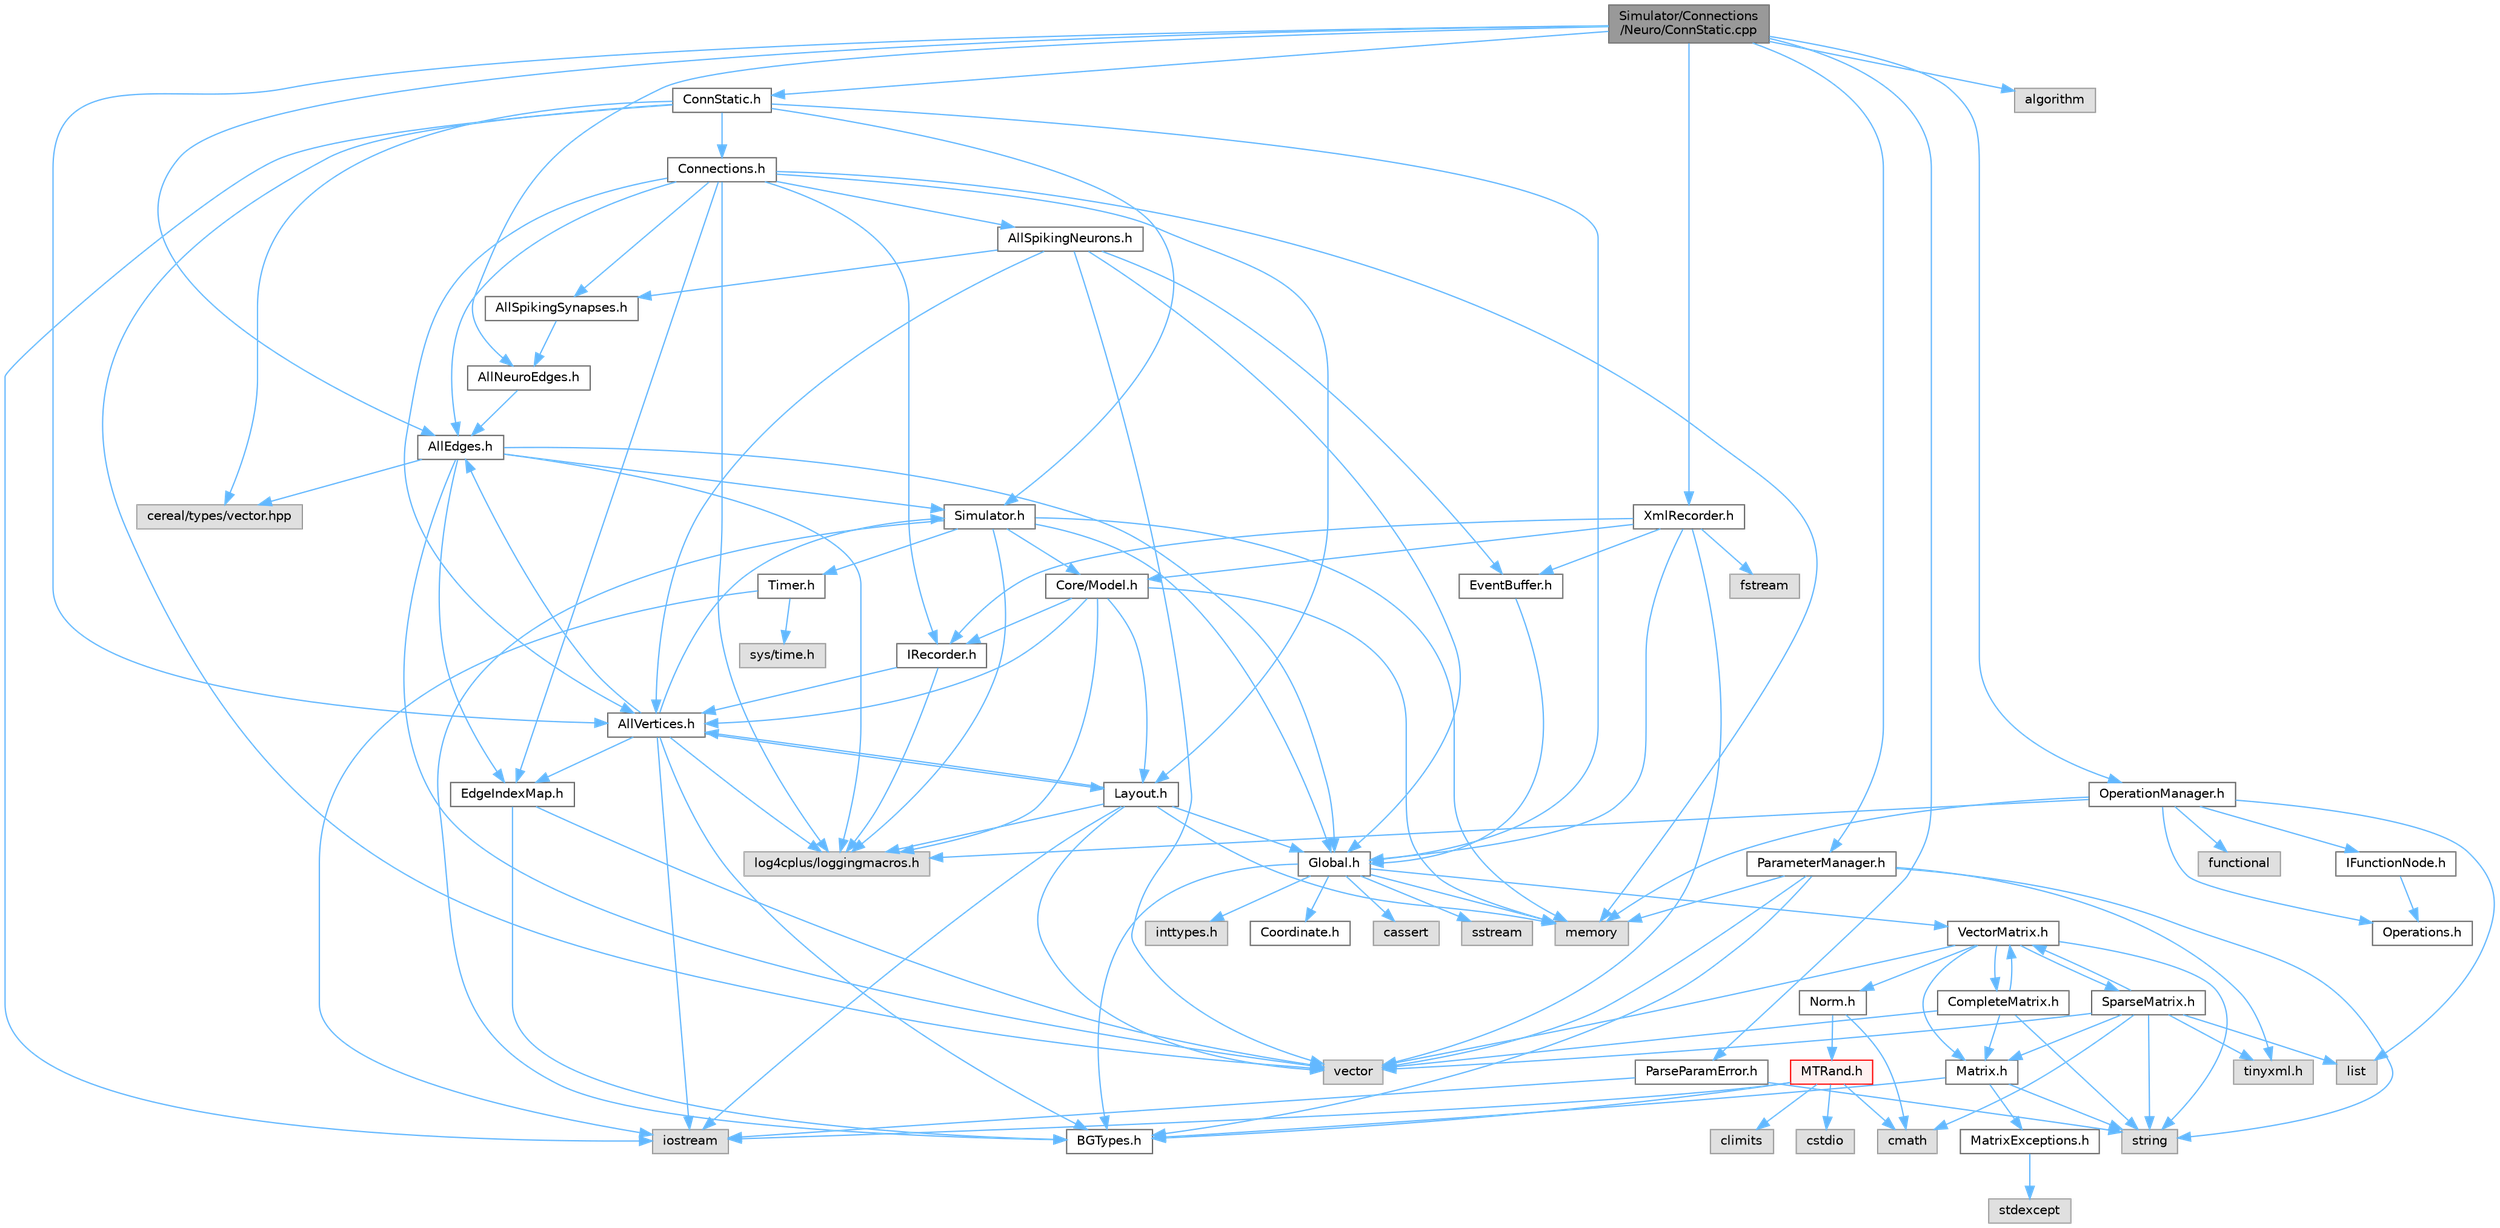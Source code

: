 digraph "Simulator/Connections/Neuro/ConnStatic.cpp"
{
 // LATEX_PDF_SIZE
  bgcolor="transparent";
  edge [fontname=Helvetica,fontsize=10,labelfontname=Helvetica,labelfontsize=10];
  node [fontname=Helvetica,fontsize=10,shape=box,height=0.2,width=0.4];
  Node1 [id="Node000001",label="Simulator/Connections\l/Neuro/ConnStatic.cpp",height=0.2,width=0.4,color="gray40", fillcolor="grey60", style="filled", fontcolor="black",tooltip="The model of the small world network."];
  Node1 -> Node2 [id="edge1_Node000001_Node000002",color="steelblue1",style="solid",tooltip=" "];
  Node2 [id="Node000002",label="ConnStatic.h",height=0.2,width=0.4,color="grey40", fillcolor="white", style="filled",URL="$_conn_static_8h.html",tooltip="The model of the small world network."];
  Node2 -> Node3 [id="edge2_Node000002_Node000003",color="steelblue1",style="solid",tooltip=" "];
  Node3 [id="Node000003",label="Connections.h",height=0.2,width=0.4,color="grey40", fillcolor="white", style="filled",URL="$_connections_8h.html",tooltip="The base class of all connections classes."];
  Node3 -> Node4 [id="edge3_Node000003_Node000004",color="steelblue1",style="solid",tooltip=" "];
  Node4 [id="Node000004",label="AllEdges.h",height=0.2,width=0.4,color="grey40", fillcolor="white", style="filled",URL="$_all_edges_8h.html",tooltip="An interface and top level implementation for edge classes."];
  Node4 -> Node5 [id="edge4_Node000004_Node000005",color="steelblue1",style="solid",tooltip=" "];
  Node5 [id="Node000005",label="EdgeIndexMap.h",height=0.2,width=0.4,color="grey40", fillcolor="white", style="filled",URL="$_edge_index_map_8h.html",tooltip="A structure maintains outgoing and edges list (forward map)."];
  Node5 -> Node6 [id="edge5_Node000005_Node000006",color="steelblue1",style="solid",tooltip=" "];
  Node6 [id="Node000006",label="BGTypes.h",height=0.2,width=0.4,color="grey40", fillcolor="white", style="filled",URL="$_b_g_types_8h.html",tooltip="Used to define uniform data type sizes based for all operating systems. Also used to test the speed o..."];
  Node5 -> Node7 [id="edge6_Node000005_Node000007",color="steelblue1",style="solid",tooltip=" "];
  Node7 [id="Node000007",label="vector",height=0.2,width=0.4,color="grey60", fillcolor="#E0E0E0", style="filled",tooltip=" "];
  Node4 -> Node8 [id="edge7_Node000004_Node000008",color="steelblue1",style="solid",tooltip=" "];
  Node8 [id="Node000008",label="Global.h",height=0.2,width=0.4,color="grey40", fillcolor="white", style="filled",URL="$_global_8h.html",tooltip="Globally available functions/variables and default parameter values."];
  Node8 -> Node9 [id="edge8_Node000008_Node000009",color="steelblue1",style="solid",tooltip=" "];
  Node9 [id="Node000009",label="cassert",height=0.2,width=0.4,color="grey60", fillcolor="#E0E0E0", style="filled",tooltip=" "];
  Node8 -> Node10 [id="edge9_Node000008_Node000010",color="steelblue1",style="solid",tooltip=" "];
  Node10 [id="Node000010",label="memory",height=0.2,width=0.4,color="grey60", fillcolor="#E0E0E0", style="filled",tooltip=" "];
  Node8 -> Node11 [id="edge10_Node000008_Node000011",color="steelblue1",style="solid",tooltip=" "];
  Node11 [id="Node000011",label="sstream",height=0.2,width=0.4,color="grey60", fillcolor="#E0E0E0", style="filled",tooltip=" "];
  Node8 -> Node12 [id="edge11_Node000008_Node000012",color="steelblue1",style="solid",tooltip=" "];
  Node12 [id="Node000012",label="inttypes.h",height=0.2,width=0.4,color="grey60", fillcolor="#E0E0E0", style="filled",tooltip=" "];
  Node8 -> Node6 [id="edge12_Node000008_Node000006",color="steelblue1",style="solid",tooltip=" "];
  Node8 -> Node13 [id="edge13_Node000008_Node000013",color="steelblue1",style="solid",tooltip=" "];
  Node13 [id="Node000013",label="Coordinate.h",height=0.2,width=0.4,color="grey40", fillcolor="white", style="filled",URL="$_coordinate_8h.html",tooltip="A container for 2-dimensional coordinates."];
  Node8 -> Node14 [id="edge14_Node000008_Node000014",color="steelblue1",style="solid",tooltip=" "];
  Node14 [id="Node000014",label="VectorMatrix.h",height=0.2,width=0.4,color="grey40", fillcolor="white", style="filled",URL="$_vector_matrix_8h.html",tooltip="An efficient implementation of a dynamically-allocated 1D array."];
  Node14 -> Node15 [id="edge15_Node000014_Node000015",color="steelblue1",style="solid",tooltip=" "];
  Node15 [id="Node000015",label="CompleteMatrix.h",height=0.2,width=0.4,color="grey40", fillcolor="white", style="filled",URL="$_complete_matrix_8h.html",tooltip="An efficient implementation of a dynamically-allocated 2D array."];
  Node15 -> Node16 [id="edge16_Node000015_Node000016",color="steelblue1",style="solid",tooltip=" "];
  Node16 [id="Node000016",label="Matrix.h",height=0.2,width=0.4,color="grey40", fillcolor="white", style="filled",URL="$_matrix_8h.html",tooltip="Abstract base class for Matrices."];
  Node16 -> Node6 [id="edge17_Node000016_Node000006",color="steelblue1",style="solid",tooltip=" "];
  Node16 -> Node17 [id="edge18_Node000016_Node000017",color="steelblue1",style="solid",tooltip=" "];
  Node17 [id="Node000017",label="MatrixExceptions.h",height=0.2,width=0.4,color="grey40", fillcolor="white", style="filled",URL="$_matrix_exceptions_8h.html",tooltip="Exception class hierarchy for Matrix classes."];
  Node17 -> Node18 [id="edge19_Node000017_Node000018",color="steelblue1",style="solid",tooltip=" "];
  Node18 [id="Node000018",label="stdexcept",height=0.2,width=0.4,color="grey60", fillcolor="#E0E0E0", style="filled",tooltip=" "];
  Node16 -> Node19 [id="edge20_Node000016_Node000019",color="steelblue1",style="solid",tooltip=" "];
  Node19 [id="Node000019",label="string",height=0.2,width=0.4,color="grey60", fillcolor="#E0E0E0", style="filled",tooltip=" "];
  Node15 -> Node14 [id="edge21_Node000015_Node000014",color="steelblue1",style="solid",tooltip=" "];
  Node15 -> Node19 [id="edge22_Node000015_Node000019",color="steelblue1",style="solid",tooltip=" "];
  Node15 -> Node7 [id="edge23_Node000015_Node000007",color="steelblue1",style="solid",tooltip=" "];
  Node14 -> Node16 [id="edge24_Node000014_Node000016",color="steelblue1",style="solid",tooltip=" "];
  Node14 -> Node20 [id="edge25_Node000014_Node000020",color="steelblue1",style="solid",tooltip=" "];
  Node20 [id="Node000020",label="Norm.h",height=0.2,width=0.4,color="grey40", fillcolor="white", style="filled",URL="$_norm_8h.html",tooltip="Normally distributed random numbers."];
  Node20 -> Node21 [id="edge26_Node000020_Node000021",color="steelblue1",style="solid",tooltip=" "];
  Node21 [id="Node000021",label="MTRand.h",height=0.2,width=0.4,color="red", fillcolor="#FFF0F0", style="filled",URL="$_m_t_rand_8h.html",tooltip="Mersenne Twister logic from Nvidia."];
  Node21 -> Node6 [id="edge27_Node000021_Node000006",color="steelblue1",style="solid",tooltip=" "];
  Node21 -> Node22 [id="edge28_Node000021_Node000022",color="steelblue1",style="solid",tooltip=" "];
  Node22 [id="Node000022",label="climits",height=0.2,width=0.4,color="grey60", fillcolor="#E0E0E0", style="filled",tooltip=" "];
  Node21 -> Node23 [id="edge29_Node000021_Node000023",color="steelblue1",style="solid",tooltip=" "];
  Node23 [id="Node000023",label="cmath",height=0.2,width=0.4,color="grey60", fillcolor="#E0E0E0", style="filled",tooltip=" "];
  Node21 -> Node24 [id="edge30_Node000021_Node000024",color="steelblue1",style="solid",tooltip=" "];
  Node24 [id="Node000024",label="cstdio",height=0.2,width=0.4,color="grey60", fillcolor="#E0E0E0", style="filled",tooltip=" "];
  Node21 -> Node26 [id="edge31_Node000021_Node000026",color="steelblue1",style="solid",tooltip=" "];
  Node26 [id="Node000026",label="iostream",height=0.2,width=0.4,color="grey60", fillcolor="#E0E0E0", style="filled",tooltip=" "];
  Node20 -> Node23 [id="edge32_Node000020_Node000023",color="steelblue1",style="solid",tooltip=" "];
  Node14 -> Node28 [id="edge33_Node000014_Node000028",color="steelblue1",style="solid",tooltip=" "];
  Node28 [id="Node000028",label="SparseMatrix.h",height=0.2,width=0.4,color="grey40", fillcolor="white", style="filled",URL="$_sparse_matrix_8h.html",tooltip="An efficient implementation of a dynamically-allocated 2D sparse array."];
  Node28 -> Node16 [id="edge34_Node000028_Node000016",color="steelblue1",style="solid",tooltip=" "];
  Node28 -> Node14 [id="edge35_Node000028_Node000014",color="steelblue1",style="solid",tooltip=" "];
  Node28 -> Node29 [id="edge36_Node000028_Node000029",color="steelblue1",style="solid",tooltip=" "];
  Node29 [id="Node000029",label="tinyxml.h",height=0.2,width=0.4,color="grey60", fillcolor="#E0E0E0", style="filled",tooltip=" "];
  Node28 -> Node23 [id="edge37_Node000028_Node000023",color="steelblue1",style="solid",tooltip=" "];
  Node28 -> Node30 [id="edge38_Node000028_Node000030",color="steelblue1",style="solid",tooltip=" "];
  Node30 [id="Node000030",label="list",height=0.2,width=0.4,color="grey60", fillcolor="#E0E0E0", style="filled",tooltip=" "];
  Node28 -> Node19 [id="edge39_Node000028_Node000019",color="steelblue1",style="solid",tooltip=" "];
  Node28 -> Node7 [id="edge40_Node000028_Node000007",color="steelblue1",style="solid",tooltip=" "];
  Node14 -> Node19 [id="edge41_Node000014_Node000019",color="steelblue1",style="solid",tooltip=" "];
  Node14 -> Node7 [id="edge42_Node000014_Node000007",color="steelblue1",style="solid",tooltip=" "];
  Node4 -> Node31 [id="edge43_Node000004_Node000031",color="steelblue1",style="solid",tooltip=" "];
  Node31 [id="Node000031",label="Simulator.h",height=0.2,width=0.4,color="grey40", fillcolor="white", style="filled",URL="$_simulator_8h.html",tooltip="Platform independent base class for the Brain Grid simulator. Simulator is a singleton class (a class..."];
  Node31 -> Node6 [id="edge44_Node000031_Node000006",color="steelblue1",style="solid",tooltip=" "];
  Node31 -> Node32 [id="edge45_Node000031_Node000032",color="steelblue1",style="solid",tooltip=" "];
  Node32 [id="Node000032",label="Core/Model.h",height=0.2,width=0.4,color="grey40", fillcolor="white", style="filled",URL="$_model_8h.html",tooltip="Implementation of Model for graph-based networks."];
  Node32 -> Node33 [id="edge46_Node000032_Node000033",color="steelblue1",style="solid",tooltip=" "];
  Node33 [id="Node000033",label="AllVertices.h",height=0.2,width=0.4,color="grey40", fillcolor="white", style="filled",URL="$_all_vertices_8h.html",tooltip="A container of the base class of all vertex data."];
  Node33 -> Node4 [id="edge47_Node000033_Node000004",color="steelblue1",style="solid",tooltip=" "];
  Node33 -> Node6 [id="edge48_Node000033_Node000006",color="steelblue1",style="solid",tooltip=" "];
  Node33 -> Node5 [id="edge49_Node000033_Node000005",color="steelblue1",style="solid",tooltip=" "];
  Node33 -> Node34 [id="edge50_Node000033_Node000034",color="steelblue1",style="solid",tooltip=" "];
  Node34 [id="Node000034",label="Layout.h",height=0.2,width=0.4,color="grey40", fillcolor="white", style="filled",URL="$_layout_8h.html",tooltip="The Layout class defines the layout of neurons in neural networks."];
  Node34 -> Node33 [id="edge51_Node000034_Node000033",color="steelblue1",style="solid",tooltip=" "];
  Node34 -> Node8 [id="edge52_Node000034_Node000008",color="steelblue1",style="solid",tooltip=" "];
  Node34 -> Node26 [id="edge53_Node000034_Node000026",color="steelblue1",style="solid",tooltip=" "];
  Node34 -> Node35 [id="edge54_Node000034_Node000035",color="steelblue1",style="solid",tooltip=" "];
  Node35 [id="Node000035",label="log4cplus/loggingmacros.h",height=0.2,width=0.4,color="grey60", fillcolor="#E0E0E0", style="filled",tooltip=" "];
  Node34 -> Node10 [id="edge55_Node000034_Node000010",color="steelblue1",style="solid",tooltip=" "];
  Node34 -> Node7 [id="edge56_Node000034_Node000007",color="steelblue1",style="solid",tooltip=" "];
  Node33 -> Node31 [id="edge57_Node000033_Node000031",color="steelblue1",style="solid",tooltip=" "];
  Node33 -> Node26 [id="edge58_Node000033_Node000026",color="steelblue1",style="solid",tooltip=" "];
  Node33 -> Node35 [id="edge59_Node000033_Node000035",color="steelblue1",style="solid",tooltip=" "];
  Node32 -> Node36 [id="edge60_Node000032_Node000036",color="steelblue1",style="solid",tooltip=" "];
  Node36 [id="Node000036",label="IRecorder.h",height=0.2,width=0.4,color="grey40", fillcolor="white", style="filled",URL="$_i_recorder_8h.html",tooltip="An interface for recording spikes history."];
  Node36 -> Node33 [id="edge61_Node000036_Node000033",color="steelblue1",style="solid",tooltip=" "];
  Node36 -> Node35 [id="edge62_Node000036_Node000035",color="steelblue1",style="solid",tooltip=" "];
  Node32 -> Node34 [id="edge63_Node000032_Node000034",color="steelblue1",style="solid",tooltip=" "];
  Node32 -> Node35 [id="edge64_Node000032_Node000035",color="steelblue1",style="solid",tooltip=" "];
  Node32 -> Node10 [id="edge65_Node000032_Node000010",color="steelblue1",style="solid",tooltip=" "];
  Node31 -> Node8 [id="edge66_Node000031_Node000008",color="steelblue1",style="solid",tooltip=" "];
  Node31 -> Node35 [id="edge67_Node000031_Node000035",color="steelblue1",style="solid",tooltip=" "];
  Node31 -> Node10 [id="edge68_Node000031_Node000010",color="steelblue1",style="solid",tooltip=" "];
  Node31 -> Node37 [id="edge69_Node000031_Node000037",color="steelblue1",style="solid",tooltip=" "];
  Node37 [id="Node000037",label="Timer.h",height=0.2,width=0.4,color="grey40", fillcolor="white", style="filled",URL="$_timer_8h.html",tooltip="Timer class, from CSS432."];
  Node37 -> Node26 [id="edge70_Node000037_Node000026",color="steelblue1",style="solid",tooltip=" "];
  Node37 -> Node38 [id="edge71_Node000037_Node000038",color="steelblue1",style="solid",tooltip=" "];
  Node38 [id="Node000038",label="sys/time.h",height=0.2,width=0.4,color="grey60", fillcolor="#E0E0E0", style="filled",tooltip=" "];
  Node4 -> Node39 [id="edge72_Node000004_Node000039",color="steelblue1",style="solid",tooltip=" "];
  Node39 [id="Node000039",label="cereal/types/vector.hpp",height=0.2,width=0.4,color="grey60", fillcolor="#E0E0E0", style="filled",tooltip=" "];
  Node4 -> Node35 [id="edge73_Node000004_Node000035",color="steelblue1",style="solid",tooltip=" "];
  Node4 -> Node7 [id="edge74_Node000004_Node000007",color="steelblue1",style="solid",tooltip=" "];
  Node3 -> Node40 [id="edge75_Node000003_Node000040",color="steelblue1",style="solid",tooltip=" "];
  Node40 [id="Node000040",label="AllSpikingNeurons.h",height=0.2,width=0.4,color="grey40", fillcolor="white", style="filled",URL="$_all_spiking_neurons_8h.html",tooltip="A container of all spiking neuron data."];
  Node40 -> Node41 [id="edge76_Node000040_Node000041",color="steelblue1",style="solid",tooltip=" "];
  Node41 [id="Node000041",label="AllSpikingSynapses.h",height=0.2,width=0.4,color="grey40", fillcolor="white", style="filled",URL="$_all_spiking_synapses_8h.html",tooltip="A container of all spiking synapse data."];
  Node41 -> Node42 [id="edge77_Node000041_Node000042",color="steelblue1",style="solid",tooltip=" "];
  Node42 [id="Node000042",label="AllNeuroEdges.h",height=0.2,width=0.4,color="grey40", fillcolor="white", style="filled",URL="$_all_neuro_edges_8h.html",tooltip="A container of all edge data."];
  Node42 -> Node4 [id="edge78_Node000042_Node000004",color="steelblue1",style="solid",tooltip=" "];
  Node40 -> Node33 [id="edge79_Node000040_Node000033",color="steelblue1",style="solid",tooltip=" "];
  Node40 -> Node43 [id="edge80_Node000040_Node000043",color="steelblue1",style="solid",tooltip=" "];
  Node43 [id="Node000043",label="EventBuffer.h",height=0.2,width=0.4,color="grey40", fillcolor="white", style="filled",URL="$_event_buffer_8h.html",tooltip="Encapsulation of vertex event buffering."];
  Node43 -> Node8 [id="edge81_Node000043_Node000008",color="steelblue1",style="solid",tooltip=" "];
  Node40 -> Node8 [id="edge82_Node000040_Node000008",color="steelblue1",style="solid",tooltip=" "];
  Node40 -> Node7 [id="edge83_Node000040_Node000007",color="steelblue1",style="solid",tooltip=" "];
  Node3 -> Node41 [id="edge84_Node000003_Node000041",color="steelblue1",style="solid",tooltip=" "];
  Node3 -> Node33 [id="edge85_Node000003_Node000033",color="steelblue1",style="solid",tooltip=" "];
  Node3 -> Node5 [id="edge86_Node000003_Node000005",color="steelblue1",style="solid",tooltip=" "];
  Node3 -> Node36 [id="edge87_Node000003_Node000036",color="steelblue1",style="solid",tooltip=" "];
  Node3 -> Node34 [id="edge88_Node000003_Node000034",color="steelblue1",style="solid",tooltip=" "];
  Node3 -> Node35 [id="edge89_Node000003_Node000035",color="steelblue1",style="solid",tooltip=" "];
  Node3 -> Node10 [id="edge90_Node000003_Node000010",color="steelblue1",style="solid",tooltip=" "];
  Node2 -> Node8 [id="edge91_Node000002_Node000008",color="steelblue1",style="solid",tooltip=" "];
  Node2 -> Node31 [id="edge92_Node000002_Node000031",color="steelblue1",style="solid",tooltip=" "];
  Node2 -> Node26 [id="edge93_Node000002_Node000026",color="steelblue1",style="solid",tooltip=" "];
  Node2 -> Node7 [id="edge94_Node000002_Node000007",color="steelblue1",style="solid",tooltip=" "];
  Node2 -> Node39 [id="edge95_Node000002_Node000039",color="steelblue1",style="solid",tooltip=" "];
  Node1 -> Node4 [id="edge96_Node000001_Node000004",color="steelblue1",style="solid",tooltip=" "];
  Node1 -> Node42 [id="edge97_Node000001_Node000042",color="steelblue1",style="solid",tooltip=" "];
  Node1 -> Node33 [id="edge98_Node000001_Node000033",color="steelblue1",style="solid",tooltip=" "];
  Node1 -> Node44 [id="edge99_Node000001_Node000044",color="steelblue1",style="solid",tooltip=" "];
  Node44 [id="Node000044",label="OperationManager.h",height=0.2,width=0.4,color="grey40", fillcolor="white", style="filled",URL="$_operation_manager_8h.html",tooltip="Singleton instance method that registers and executes functions based on operation types."];
  Node44 -> Node45 [id="edge100_Node000044_Node000045",color="steelblue1",style="solid",tooltip=" "];
  Node45 [id="Node000045",label="IFunctionNode.h",height=0.2,width=0.4,color="grey40", fillcolor="white", style="filled",URL="$_i_function_node_8h.html",tooltip="Interface for storing and invoking functions. Used to support different FunctionNode classes that def..."];
  Node45 -> Node46 [id="edge101_Node000045_Node000046",color="steelblue1",style="solid",tooltip=" "];
  Node46 [id="Node000046",label="Operations.h",height=0.2,width=0.4,color="grey40", fillcolor="white", style="filled",URL="$_operations_8h.html",tooltip="This class is public reference to the operation types that the OperationManager can register and exec..."];
  Node44 -> Node46 [id="edge102_Node000044_Node000046",color="steelblue1",style="solid",tooltip=" "];
  Node44 -> Node47 [id="edge103_Node000044_Node000047",color="steelblue1",style="solid",tooltip=" "];
  Node47 [id="Node000047",label="functional",height=0.2,width=0.4,color="grey60", fillcolor="#E0E0E0", style="filled",tooltip=" "];
  Node44 -> Node30 [id="edge104_Node000044_Node000030",color="steelblue1",style="solid",tooltip=" "];
  Node44 -> Node35 [id="edge105_Node000044_Node000035",color="steelblue1",style="solid",tooltip=" "];
  Node44 -> Node10 [id="edge106_Node000044_Node000010",color="steelblue1",style="solid",tooltip=" "];
  Node1 -> Node48 [id="edge107_Node000001_Node000048",color="steelblue1",style="solid",tooltip=" "];
  Node48 [id="Node000048",label="ParameterManager.h",height=0.2,width=0.4,color="grey40", fillcolor="white", style="filled",URL="$_parameter_manager_8h.html",tooltip="A singleton class which contains and manages access to the XML parameter file used by a simulator ins..."];
  Node48 -> Node6 [id="edge108_Node000048_Node000006",color="steelblue1",style="solid",tooltip=" "];
  Node48 -> Node29 [id="edge109_Node000048_Node000029",color="steelblue1",style="solid",tooltip=" "];
  Node48 -> Node10 [id="edge110_Node000048_Node000010",color="steelblue1",style="solid",tooltip=" "];
  Node48 -> Node19 [id="edge111_Node000048_Node000019",color="steelblue1",style="solid",tooltip=" "];
  Node48 -> Node7 [id="edge112_Node000048_Node000007",color="steelblue1",style="solid",tooltip=" "];
  Node1 -> Node49 [id="edge113_Node000001_Node000049",color="steelblue1",style="solid",tooltip=" "];
  Node49 [id="Node000049",label="ParseParamError.h",height=0.2,width=0.4,color="grey40", fillcolor="white", style="filled",URL="$_parse_param_error_8h.html",tooltip="Handles parameter error messaging."];
  Node49 -> Node26 [id="edge114_Node000049_Node000026",color="steelblue1",style="solid",tooltip=" "];
  Node49 -> Node19 [id="edge115_Node000049_Node000019",color="steelblue1",style="solid",tooltip=" "];
  Node1 -> Node50 [id="edge116_Node000001_Node000050",color="steelblue1",style="solid",tooltip=" "];
  Node50 [id="Node000050",label="XmlRecorder.h",height=0.2,width=0.4,color="grey40", fillcolor="white", style="filled",URL="$_xml_recorder_8h.html",tooltip="An implementation for recording spikes history on xml file."];
  Node50 -> Node43 [id="edge117_Node000050_Node000043",color="steelblue1",style="solid",tooltip=" "];
  Node50 -> Node8 [id="edge118_Node000050_Node000008",color="steelblue1",style="solid",tooltip=" "];
  Node50 -> Node36 [id="edge119_Node000050_Node000036",color="steelblue1",style="solid",tooltip=" "];
  Node50 -> Node32 [id="edge120_Node000050_Node000032",color="steelblue1",style="solid",tooltip=" "];
  Node50 -> Node51 [id="edge121_Node000050_Node000051",color="steelblue1",style="solid",tooltip=" "];
  Node51 [id="Node000051",label="fstream",height=0.2,width=0.4,color="grey60", fillcolor="#E0E0E0", style="filled",tooltip=" "];
  Node50 -> Node7 [id="edge122_Node000050_Node000007",color="steelblue1",style="solid",tooltip=" "];
  Node1 -> Node52 [id="edge123_Node000001_Node000052",color="steelblue1",style="solid",tooltip=" "];
  Node52 [id="Node000052",label="algorithm",height=0.2,width=0.4,color="grey60", fillcolor="#E0E0E0", style="filled",tooltip=" "];
}
